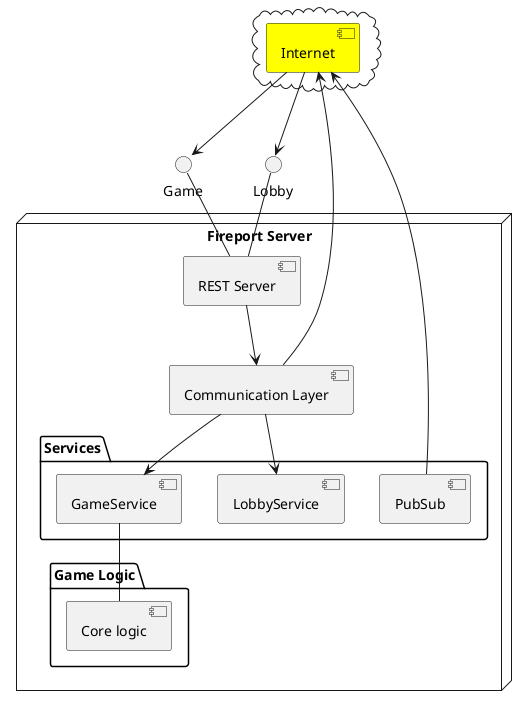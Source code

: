 @startuml
cloud {
    [Internet] #Yellow
}
Internet --> Game
Internet --> Lobby
node "Fireport Server" {
    Lobby -- [REST Server]
    Game -- [REST Server]
    

    [REST Server] --> [Communication Layer]


    package "Services" {
        [Communication Layer] --> [LobbyService]
        [Communication Layer] --> [GameService]
        [Communication Layer] --> Internet
        [PubSub] -up-> Internet
    }

    package "Game Logic" {
        [GameService] -- [Core logic]
    }
}
@enduml